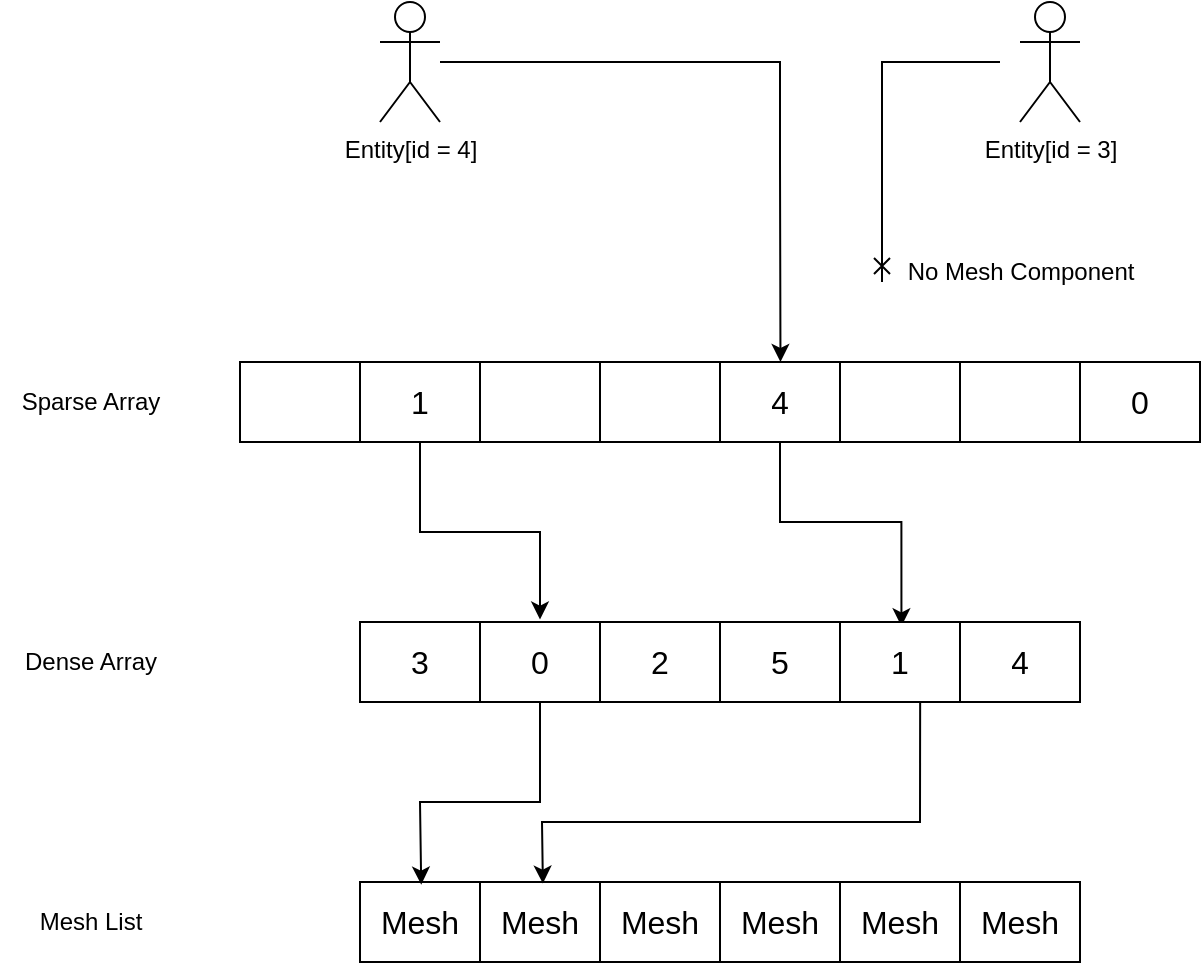 <mxfile version="22.1.2" type="device">
  <diagram name="Page-1" id="d7P0gbBFUecXXZFDeA7L">
    <mxGraphModel dx="989" dy="610" grid="1" gridSize="10" guides="1" tooltips="1" connect="1" arrows="1" fold="1" page="1" pageScale="1" pageWidth="1920" pageHeight="1200" math="0" shadow="0">
      <root>
        <mxCell id="0" />
        <mxCell id="1" parent="0" />
        <mxCell id="ERgnH3Cc2y13Eh9ycH47-72" style="edgeStyle=orthogonalEdgeStyle;rounded=0;orthogonalLoop=1;jettySize=auto;html=1;entryX=0.248;entryY=-0.029;entryDx=0;entryDy=0;entryPerimeter=0;" edge="1" parent="1" source="ERgnH3Cc2y13Eh9ycH47-31" target="ERgnH3Cc2y13Eh9ycH47-52">
          <mxGeometry relative="1" as="geometry">
            <mxPoint x="750" y="370" as="targetPoint" />
            <Array as="points">
              <mxPoint x="690" y="335" />
              <mxPoint x="750" y="335" />
              <mxPoint x="750" y="379" />
            </Array>
          </mxGeometry>
        </mxCell>
        <mxCell id="ERgnH3Cc2y13Eh9ycH47-73" style="edgeStyle=orthogonalEdgeStyle;rounded=0;orthogonalLoop=1;jettySize=auto;html=1;entryX=0.752;entryY=0.054;entryDx=0;entryDy=0;entryPerimeter=0;" edge="1" parent="1" source="ERgnH3Cc2y13Eh9ycH47-31" target="ERgnH3Cc2y13Eh9ycH47-52">
          <mxGeometry relative="1" as="geometry">
            <mxPoint x="920" y="370" as="targetPoint" />
            <Array as="points">
              <mxPoint x="870" y="330" />
              <mxPoint x="931" y="330" />
            </Array>
          </mxGeometry>
        </mxCell>
        <mxCell id="ERgnH3Cc2y13Eh9ycH47-31" value="" style="shape=table;startSize=0;container=1;collapsible=0;childLayout=tableLayout;fontSize=16;" vertex="1" parent="1">
          <mxGeometry x="600" y="250" width="480" height="40" as="geometry" />
        </mxCell>
        <mxCell id="ERgnH3Cc2y13Eh9ycH47-32" value="" style="shape=tableRow;horizontal=0;startSize=0;swimlaneHead=0;swimlaneBody=0;strokeColor=inherit;top=0;left=0;bottom=0;right=0;collapsible=0;dropTarget=0;fillColor=none;points=[[0,0.5],[1,0.5]];portConstraint=eastwest;fontSize=16;" vertex="1" parent="ERgnH3Cc2y13Eh9ycH47-31">
          <mxGeometry width="480" height="40" as="geometry" />
        </mxCell>
        <mxCell id="ERgnH3Cc2y13Eh9ycH47-33" value="" style="shape=partialRectangle;html=1;whiteSpace=wrap;connectable=0;strokeColor=inherit;overflow=hidden;fillColor=none;top=0;left=0;bottom=0;right=0;pointerEvents=1;fontSize=16;" vertex="1" parent="ERgnH3Cc2y13Eh9ycH47-32">
          <mxGeometry width="60" height="40" as="geometry">
            <mxRectangle width="60" height="40" as="alternateBounds" />
          </mxGeometry>
        </mxCell>
        <mxCell id="ERgnH3Cc2y13Eh9ycH47-34" value="1" style="shape=partialRectangle;html=1;whiteSpace=wrap;connectable=0;strokeColor=inherit;overflow=hidden;fillColor=none;top=0;left=0;bottom=0;right=0;pointerEvents=1;fontSize=16;" vertex="1" parent="ERgnH3Cc2y13Eh9ycH47-32">
          <mxGeometry x="60" width="60" height="40" as="geometry">
            <mxRectangle width="60" height="40" as="alternateBounds" />
          </mxGeometry>
        </mxCell>
        <mxCell id="ERgnH3Cc2y13Eh9ycH47-35" value="" style="shape=partialRectangle;html=1;whiteSpace=wrap;connectable=0;strokeColor=inherit;overflow=hidden;fillColor=none;top=0;left=0;bottom=0;right=0;pointerEvents=1;fontSize=16;" vertex="1" parent="ERgnH3Cc2y13Eh9ycH47-32">
          <mxGeometry x="120" width="60" height="40" as="geometry">
            <mxRectangle width="60" height="40" as="alternateBounds" />
          </mxGeometry>
        </mxCell>
        <mxCell id="ERgnH3Cc2y13Eh9ycH47-45" style="shape=partialRectangle;html=1;whiteSpace=wrap;connectable=0;strokeColor=inherit;overflow=hidden;fillColor=none;top=0;left=0;bottom=0;right=0;pointerEvents=1;fontSize=16;" vertex="1" parent="ERgnH3Cc2y13Eh9ycH47-32">
          <mxGeometry x="180" width="60" height="40" as="geometry">
            <mxRectangle width="60" height="40" as="alternateBounds" />
          </mxGeometry>
        </mxCell>
        <mxCell id="ERgnH3Cc2y13Eh9ycH47-46" value="4" style="shape=partialRectangle;html=1;whiteSpace=wrap;connectable=0;strokeColor=inherit;overflow=hidden;fillColor=none;top=0;left=0;bottom=0;right=0;pointerEvents=1;fontSize=16;" vertex="1" parent="ERgnH3Cc2y13Eh9ycH47-32">
          <mxGeometry x="240" width="60" height="40" as="geometry">
            <mxRectangle width="60" height="40" as="alternateBounds" />
          </mxGeometry>
        </mxCell>
        <mxCell id="ERgnH3Cc2y13Eh9ycH47-47" style="shape=partialRectangle;html=1;whiteSpace=wrap;connectable=0;strokeColor=inherit;overflow=hidden;fillColor=none;top=0;left=0;bottom=0;right=0;pointerEvents=1;fontSize=16;" vertex="1" parent="ERgnH3Cc2y13Eh9ycH47-32">
          <mxGeometry x="300" width="60" height="40" as="geometry">
            <mxRectangle width="60" height="40" as="alternateBounds" />
          </mxGeometry>
        </mxCell>
        <mxCell id="ERgnH3Cc2y13Eh9ycH47-48" style="shape=partialRectangle;html=1;whiteSpace=wrap;connectable=0;strokeColor=inherit;overflow=hidden;fillColor=none;top=0;left=0;bottom=0;right=0;pointerEvents=1;fontSize=16;" vertex="1" parent="ERgnH3Cc2y13Eh9ycH47-32">
          <mxGeometry x="360" width="60" height="40" as="geometry">
            <mxRectangle width="60" height="40" as="alternateBounds" />
          </mxGeometry>
        </mxCell>
        <mxCell id="ERgnH3Cc2y13Eh9ycH47-49" value="0" style="shape=partialRectangle;html=1;whiteSpace=wrap;connectable=0;strokeColor=inherit;overflow=hidden;fillColor=none;top=0;left=0;bottom=0;right=0;pointerEvents=1;fontSize=16;" vertex="1" parent="ERgnH3Cc2y13Eh9ycH47-32">
          <mxGeometry x="420" width="60" height="40" as="geometry">
            <mxRectangle width="60" height="40" as="alternateBounds" />
          </mxGeometry>
        </mxCell>
        <mxCell id="ERgnH3Cc2y13Eh9ycH47-50" value="Sparse Array" style="text;html=1;align=center;verticalAlign=middle;resizable=0;points=[];autosize=1;strokeColor=none;fillColor=none;" vertex="1" parent="1">
          <mxGeometry x="480" y="255" width="90" height="30" as="geometry" />
        </mxCell>
        <mxCell id="ERgnH3Cc2y13Eh9ycH47-51" value="" style="shape=table;startSize=0;container=1;collapsible=0;childLayout=tableLayout;fontSize=16;" vertex="1" parent="1">
          <mxGeometry x="660" y="380" width="360" height="40" as="geometry" />
        </mxCell>
        <mxCell id="ERgnH3Cc2y13Eh9ycH47-52" value="" style="shape=tableRow;horizontal=0;startSize=0;swimlaneHead=0;swimlaneBody=0;strokeColor=inherit;top=0;left=0;bottom=0;right=0;collapsible=0;dropTarget=0;fillColor=none;points=[[0,0.5],[1,0.5]];portConstraint=eastwest;fontSize=16;" vertex="1" parent="ERgnH3Cc2y13Eh9ycH47-51">
          <mxGeometry width="360" height="40" as="geometry" />
        </mxCell>
        <mxCell id="ERgnH3Cc2y13Eh9ycH47-53" value="3" style="shape=partialRectangle;html=1;whiteSpace=wrap;connectable=0;strokeColor=inherit;overflow=hidden;fillColor=none;top=0;left=0;bottom=0;right=0;pointerEvents=1;fontSize=16;" vertex="1" parent="ERgnH3Cc2y13Eh9ycH47-52">
          <mxGeometry width="60" height="40" as="geometry">
            <mxRectangle width="60" height="40" as="alternateBounds" />
          </mxGeometry>
        </mxCell>
        <mxCell id="ERgnH3Cc2y13Eh9ycH47-54" value="0" style="shape=partialRectangle;html=1;whiteSpace=wrap;connectable=0;strokeColor=inherit;overflow=hidden;fillColor=none;top=0;left=0;bottom=0;right=0;pointerEvents=1;fontSize=16;" vertex="1" parent="ERgnH3Cc2y13Eh9ycH47-52">
          <mxGeometry x="60" width="60" height="40" as="geometry">
            <mxRectangle width="60" height="40" as="alternateBounds" />
          </mxGeometry>
        </mxCell>
        <mxCell id="ERgnH3Cc2y13Eh9ycH47-55" value="2" style="shape=partialRectangle;html=1;whiteSpace=wrap;connectable=0;strokeColor=inherit;overflow=hidden;fillColor=none;top=0;left=0;bottom=0;right=0;pointerEvents=1;fontSize=16;" vertex="1" parent="ERgnH3Cc2y13Eh9ycH47-52">
          <mxGeometry x="120" width="60" height="40" as="geometry">
            <mxRectangle width="60" height="40" as="alternateBounds" />
          </mxGeometry>
        </mxCell>
        <mxCell id="ERgnH3Cc2y13Eh9ycH47-56" value="5" style="shape=partialRectangle;html=1;whiteSpace=wrap;connectable=0;strokeColor=inherit;overflow=hidden;fillColor=none;top=0;left=0;bottom=0;right=0;pointerEvents=1;fontSize=16;" vertex="1" parent="ERgnH3Cc2y13Eh9ycH47-52">
          <mxGeometry x="180" width="60" height="40" as="geometry">
            <mxRectangle width="60" height="40" as="alternateBounds" />
          </mxGeometry>
        </mxCell>
        <mxCell id="ERgnH3Cc2y13Eh9ycH47-57" value="1" style="shape=partialRectangle;html=1;whiteSpace=wrap;connectable=0;strokeColor=inherit;overflow=hidden;fillColor=none;top=0;left=0;bottom=0;right=0;pointerEvents=1;fontSize=16;" vertex="1" parent="ERgnH3Cc2y13Eh9ycH47-52">
          <mxGeometry x="240" width="60" height="40" as="geometry">
            <mxRectangle width="60" height="40" as="alternateBounds" />
          </mxGeometry>
        </mxCell>
        <mxCell id="ERgnH3Cc2y13Eh9ycH47-58" value="4" style="shape=partialRectangle;html=1;whiteSpace=wrap;connectable=0;strokeColor=inherit;overflow=hidden;fillColor=none;top=0;left=0;bottom=0;right=0;pointerEvents=1;fontSize=16;" vertex="1" parent="ERgnH3Cc2y13Eh9ycH47-52">
          <mxGeometry x="300" width="60" height="40" as="geometry">
            <mxRectangle width="60" height="40" as="alternateBounds" />
          </mxGeometry>
        </mxCell>
        <mxCell id="ERgnH3Cc2y13Eh9ycH47-62" value="" style="shape=table;startSize=0;container=1;collapsible=0;childLayout=tableLayout;fontSize=16;" vertex="1" parent="1">
          <mxGeometry x="660" y="510" width="360" height="40" as="geometry" />
        </mxCell>
        <mxCell id="ERgnH3Cc2y13Eh9ycH47-63" value="" style="shape=tableRow;horizontal=0;startSize=0;swimlaneHead=0;swimlaneBody=0;strokeColor=inherit;top=0;left=0;bottom=0;right=0;collapsible=0;dropTarget=0;fillColor=none;points=[[0,0.5],[1,0.5]];portConstraint=eastwest;fontSize=16;" vertex="1" parent="ERgnH3Cc2y13Eh9ycH47-62">
          <mxGeometry width="360" height="40" as="geometry" />
        </mxCell>
        <mxCell id="ERgnH3Cc2y13Eh9ycH47-64" value="Mesh" style="shape=partialRectangle;html=1;whiteSpace=wrap;connectable=0;strokeColor=inherit;overflow=hidden;fillColor=none;top=0;left=0;bottom=0;right=0;pointerEvents=1;fontSize=16;" vertex="1" parent="ERgnH3Cc2y13Eh9ycH47-63">
          <mxGeometry width="60" height="40" as="geometry">
            <mxRectangle width="60" height="40" as="alternateBounds" />
          </mxGeometry>
        </mxCell>
        <mxCell id="ERgnH3Cc2y13Eh9ycH47-65" value="Mesh" style="shape=partialRectangle;html=1;whiteSpace=wrap;connectable=0;strokeColor=inherit;overflow=hidden;fillColor=none;top=0;left=0;bottom=0;right=0;pointerEvents=1;fontSize=16;" vertex="1" parent="ERgnH3Cc2y13Eh9ycH47-63">
          <mxGeometry x="60" width="60" height="40" as="geometry">
            <mxRectangle width="60" height="40" as="alternateBounds" />
          </mxGeometry>
        </mxCell>
        <mxCell id="ERgnH3Cc2y13Eh9ycH47-66" value="Mesh" style="shape=partialRectangle;html=1;whiteSpace=wrap;connectable=0;strokeColor=inherit;overflow=hidden;fillColor=none;top=0;left=0;bottom=0;right=0;pointerEvents=1;fontSize=16;" vertex="1" parent="ERgnH3Cc2y13Eh9ycH47-63">
          <mxGeometry x="120" width="60" height="40" as="geometry">
            <mxRectangle width="60" height="40" as="alternateBounds" />
          </mxGeometry>
        </mxCell>
        <mxCell id="ERgnH3Cc2y13Eh9ycH47-67" value="Mesh" style="shape=partialRectangle;html=1;whiteSpace=wrap;connectable=0;strokeColor=inherit;overflow=hidden;fillColor=none;top=0;left=0;bottom=0;right=0;pointerEvents=1;fontSize=16;" vertex="1" parent="ERgnH3Cc2y13Eh9ycH47-63">
          <mxGeometry x="180" width="60" height="40" as="geometry">
            <mxRectangle width="60" height="40" as="alternateBounds" />
          </mxGeometry>
        </mxCell>
        <mxCell id="ERgnH3Cc2y13Eh9ycH47-68" value="Mesh" style="shape=partialRectangle;html=1;whiteSpace=wrap;connectable=0;strokeColor=inherit;overflow=hidden;fillColor=none;top=0;left=0;bottom=0;right=0;pointerEvents=1;fontSize=16;" vertex="1" parent="ERgnH3Cc2y13Eh9ycH47-63">
          <mxGeometry x="240" width="60" height="40" as="geometry">
            <mxRectangle width="60" height="40" as="alternateBounds" />
          </mxGeometry>
        </mxCell>
        <mxCell id="ERgnH3Cc2y13Eh9ycH47-69" value="Mesh" style="shape=partialRectangle;html=1;whiteSpace=wrap;connectable=0;strokeColor=inherit;overflow=hidden;fillColor=none;top=0;left=0;bottom=0;right=0;pointerEvents=1;fontSize=16;" vertex="1" parent="ERgnH3Cc2y13Eh9ycH47-63">
          <mxGeometry x="300" width="60" height="40" as="geometry">
            <mxRectangle width="60" height="40" as="alternateBounds" />
          </mxGeometry>
        </mxCell>
        <mxCell id="ERgnH3Cc2y13Eh9ycH47-70" value="Dense Array" style="text;html=1;align=center;verticalAlign=middle;resizable=0;points=[];autosize=1;strokeColor=none;fillColor=none;" vertex="1" parent="1">
          <mxGeometry x="480" y="385" width="90" height="30" as="geometry" />
        </mxCell>
        <mxCell id="ERgnH3Cc2y13Eh9ycH47-71" value="Mesh List" style="text;html=1;align=center;verticalAlign=middle;resizable=0;points=[];autosize=1;strokeColor=none;fillColor=none;" vertex="1" parent="1">
          <mxGeometry x="490" y="515" width="70" height="30" as="geometry" />
        </mxCell>
        <mxCell id="ERgnH3Cc2y13Eh9ycH47-75" value="" style="endArrow=classic;html=1;rounded=0;entryX=0.085;entryY=0.033;entryDx=0;entryDy=0;entryPerimeter=0;" edge="1" parent="1" target="ERgnH3Cc2y13Eh9ycH47-63">
          <mxGeometry width="50" height="50" relative="1" as="geometry">
            <mxPoint x="750" y="420" as="sourcePoint" />
            <mxPoint x="810" y="420" as="targetPoint" />
            <Array as="points">
              <mxPoint x="750" y="470" />
              <mxPoint x="690" y="470" />
            </Array>
          </mxGeometry>
        </mxCell>
        <mxCell id="ERgnH3Cc2y13Eh9ycH47-76" value="" style="endArrow=classic;html=1;rounded=0;entryX=0.254;entryY=0.02;entryDx=0;entryDy=0;entryPerimeter=0;exitX=0.778;exitY=1;exitDx=0;exitDy=0;exitPerimeter=0;" edge="1" parent="1" source="ERgnH3Cc2y13Eh9ycH47-52" target="ERgnH3Cc2y13Eh9ycH47-63">
          <mxGeometry width="50" height="50" relative="1" as="geometry">
            <mxPoint x="940" y="430" as="sourcePoint" />
            <mxPoint x="701" y="521" as="targetPoint" />
            <Array as="points">
              <mxPoint x="940" y="480" />
              <mxPoint x="751" y="480" />
            </Array>
          </mxGeometry>
        </mxCell>
        <mxCell id="ERgnH3Cc2y13Eh9ycH47-77" value="Entity[id = 4]" style="shape=umlActor;verticalLabelPosition=bottom;verticalAlign=top;html=1;outlineConnect=0;" vertex="1" parent="1">
          <mxGeometry x="670" y="70" width="30" height="60" as="geometry" />
        </mxCell>
        <mxCell id="ERgnH3Cc2y13Eh9ycH47-83" value="" style="endArrow=classic;html=1;rounded=0;entryX=0.563;entryY=0;entryDx=0;entryDy=0;entryPerimeter=0;" edge="1" parent="1" source="ERgnH3Cc2y13Eh9ycH47-77" target="ERgnH3Cc2y13Eh9ycH47-32">
          <mxGeometry width="50" height="50" relative="1" as="geometry">
            <mxPoint x="880" y="100" as="sourcePoint" />
            <mxPoint x="870" y="240" as="targetPoint" />
            <Array as="points">
              <mxPoint x="870" y="100" />
              <mxPoint x="870" y="150" />
            </Array>
          </mxGeometry>
        </mxCell>
        <mxCell id="ERgnH3Cc2y13Eh9ycH47-85" style="edgeStyle=orthogonalEdgeStyle;rounded=0;orthogonalLoop=1;jettySize=auto;html=1;endArrow=cross;endFill=0;" edge="1" parent="1">
          <mxGeometry relative="1" as="geometry">
            <mxPoint x="921" y="210" as="targetPoint" />
            <mxPoint x="980" y="100" as="sourcePoint" />
            <Array as="points">
              <mxPoint x="921" y="100" />
            </Array>
          </mxGeometry>
        </mxCell>
        <mxCell id="ERgnH3Cc2y13Eh9ycH47-84" value="Entity[id = 3]" style="shape=umlActor;verticalLabelPosition=bottom;verticalAlign=top;html=1;outlineConnect=0;" vertex="1" parent="1">
          <mxGeometry x="990" y="70" width="30" height="60" as="geometry" />
        </mxCell>
        <mxCell id="ERgnH3Cc2y13Eh9ycH47-86" value="No Mesh Component" style="text;html=1;align=center;verticalAlign=middle;resizable=0;points=[];autosize=1;strokeColor=none;fillColor=none;" vertex="1" parent="1">
          <mxGeometry x="920" y="190" width="140" height="30" as="geometry" />
        </mxCell>
      </root>
    </mxGraphModel>
  </diagram>
</mxfile>
